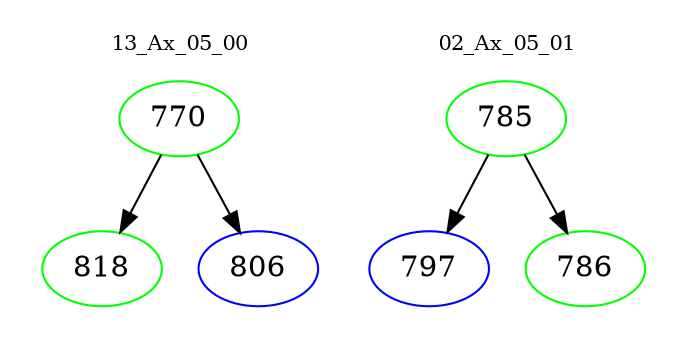 digraph{
subgraph cluster_0 {
color = white
label = "13_Ax_05_00";
fontsize=10;
T0_770 [label="770", color="green"]
T0_770 -> T0_818 [color="black"]
T0_818 [label="818", color="green"]
T0_770 -> T0_806 [color="black"]
T0_806 [label="806", color="blue"]
}
subgraph cluster_1 {
color = white
label = "02_Ax_05_01";
fontsize=10;
T1_785 [label="785", color="green"]
T1_785 -> T1_797 [color="black"]
T1_797 [label="797", color="blue"]
T1_785 -> T1_786 [color="black"]
T1_786 [label="786", color="green"]
}
}
